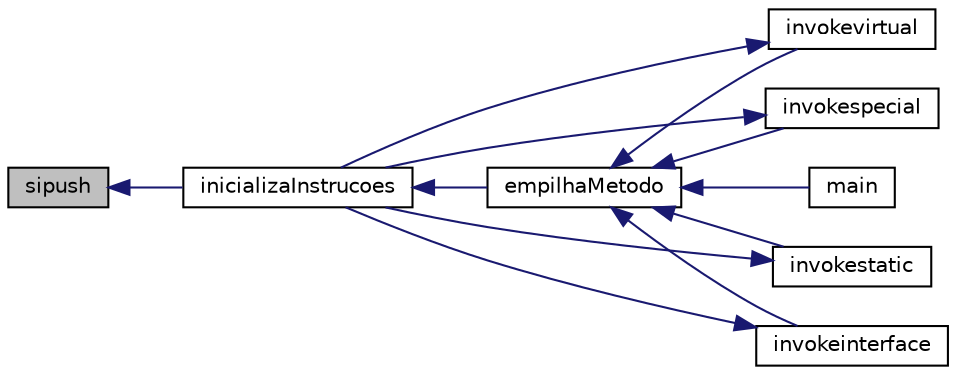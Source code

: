 digraph "sipush"
{
 // INTERACTIVE_SVG=YES
  edge [fontname="Helvetica",fontsize="10",labelfontname="Helvetica",labelfontsize="10"];
  node [fontname="Helvetica",fontsize="10",shape=record];
  rankdir="LR";
  Node3614 [label="sipush",height=0.2,width=0.4,color="black", fillcolor="grey75", style="filled", fontcolor="black"];
  Node3614 -> Node3615 [dir="back",color="midnightblue",fontsize="10",style="solid",fontname="Helvetica"];
  Node3615 [label="inicializaInstrucoes",height=0.2,width=0.4,color="black", fillcolor="white", style="filled",URL="$instrucao_8h.html#a308f4b87fb42ab5a62790c0127003ebe"];
  Node3615 -> Node3616 [dir="back",color="midnightblue",fontsize="10",style="solid",fontname="Helvetica"];
  Node3616 [label="empilhaMetodo",height=0.2,width=0.4,color="black", fillcolor="white", style="filled",URL="$metodo_8h.html#a68acc5b3f2238f62b7d0ee50964183c1"];
  Node3616 -> Node3617 [dir="back",color="midnightblue",fontsize="10",style="solid",fontname="Helvetica"];
  Node3617 [label="invokevirtual",height=0.2,width=0.4,color="black", fillcolor="white", style="filled",URL="$instrucao_8h.html#a78801a57dd7317b58754d741e22607a7"];
  Node3617 -> Node3615 [dir="back",color="midnightblue",fontsize="10",style="solid",fontname="Helvetica"];
  Node3616 -> Node3618 [dir="back",color="midnightblue",fontsize="10",style="solid",fontname="Helvetica"];
  Node3618 [label="invokespecial",height=0.2,width=0.4,color="black", fillcolor="white", style="filled",URL="$instrucao_8h.html#aea396d65920fd2046b81c2b5742f8fc2"];
  Node3618 -> Node3615 [dir="back",color="midnightblue",fontsize="10",style="solid",fontname="Helvetica"];
  Node3616 -> Node3619 [dir="back",color="midnightblue",fontsize="10",style="solid",fontname="Helvetica"];
  Node3619 [label="invokestatic",height=0.2,width=0.4,color="black", fillcolor="white", style="filled",URL="$instrucao_8h.html#a99b74fdcaa5d59615718fc49f4cb1bf2"];
  Node3619 -> Node3615 [dir="back",color="midnightblue",fontsize="10",style="solid",fontname="Helvetica"];
  Node3616 -> Node3620 [dir="back",color="midnightblue",fontsize="10",style="solid",fontname="Helvetica"];
  Node3620 [label="invokeinterface",height=0.2,width=0.4,color="black", fillcolor="white", style="filled",URL="$instrucao_8h.html#a04465c61aa4c123ce79dc562244e7af8"];
  Node3620 -> Node3615 [dir="back",color="midnightblue",fontsize="10",style="solid",fontname="Helvetica"];
  Node3616 -> Node3621 [dir="back",color="midnightblue",fontsize="10",style="solid",fontname="Helvetica"];
  Node3621 [label="main",height=0.2,width=0.4,color="black", fillcolor="white", style="filled",URL="$main_8c.html#a0ddf1224851353fc92bfbff6f499fa97"];
}
